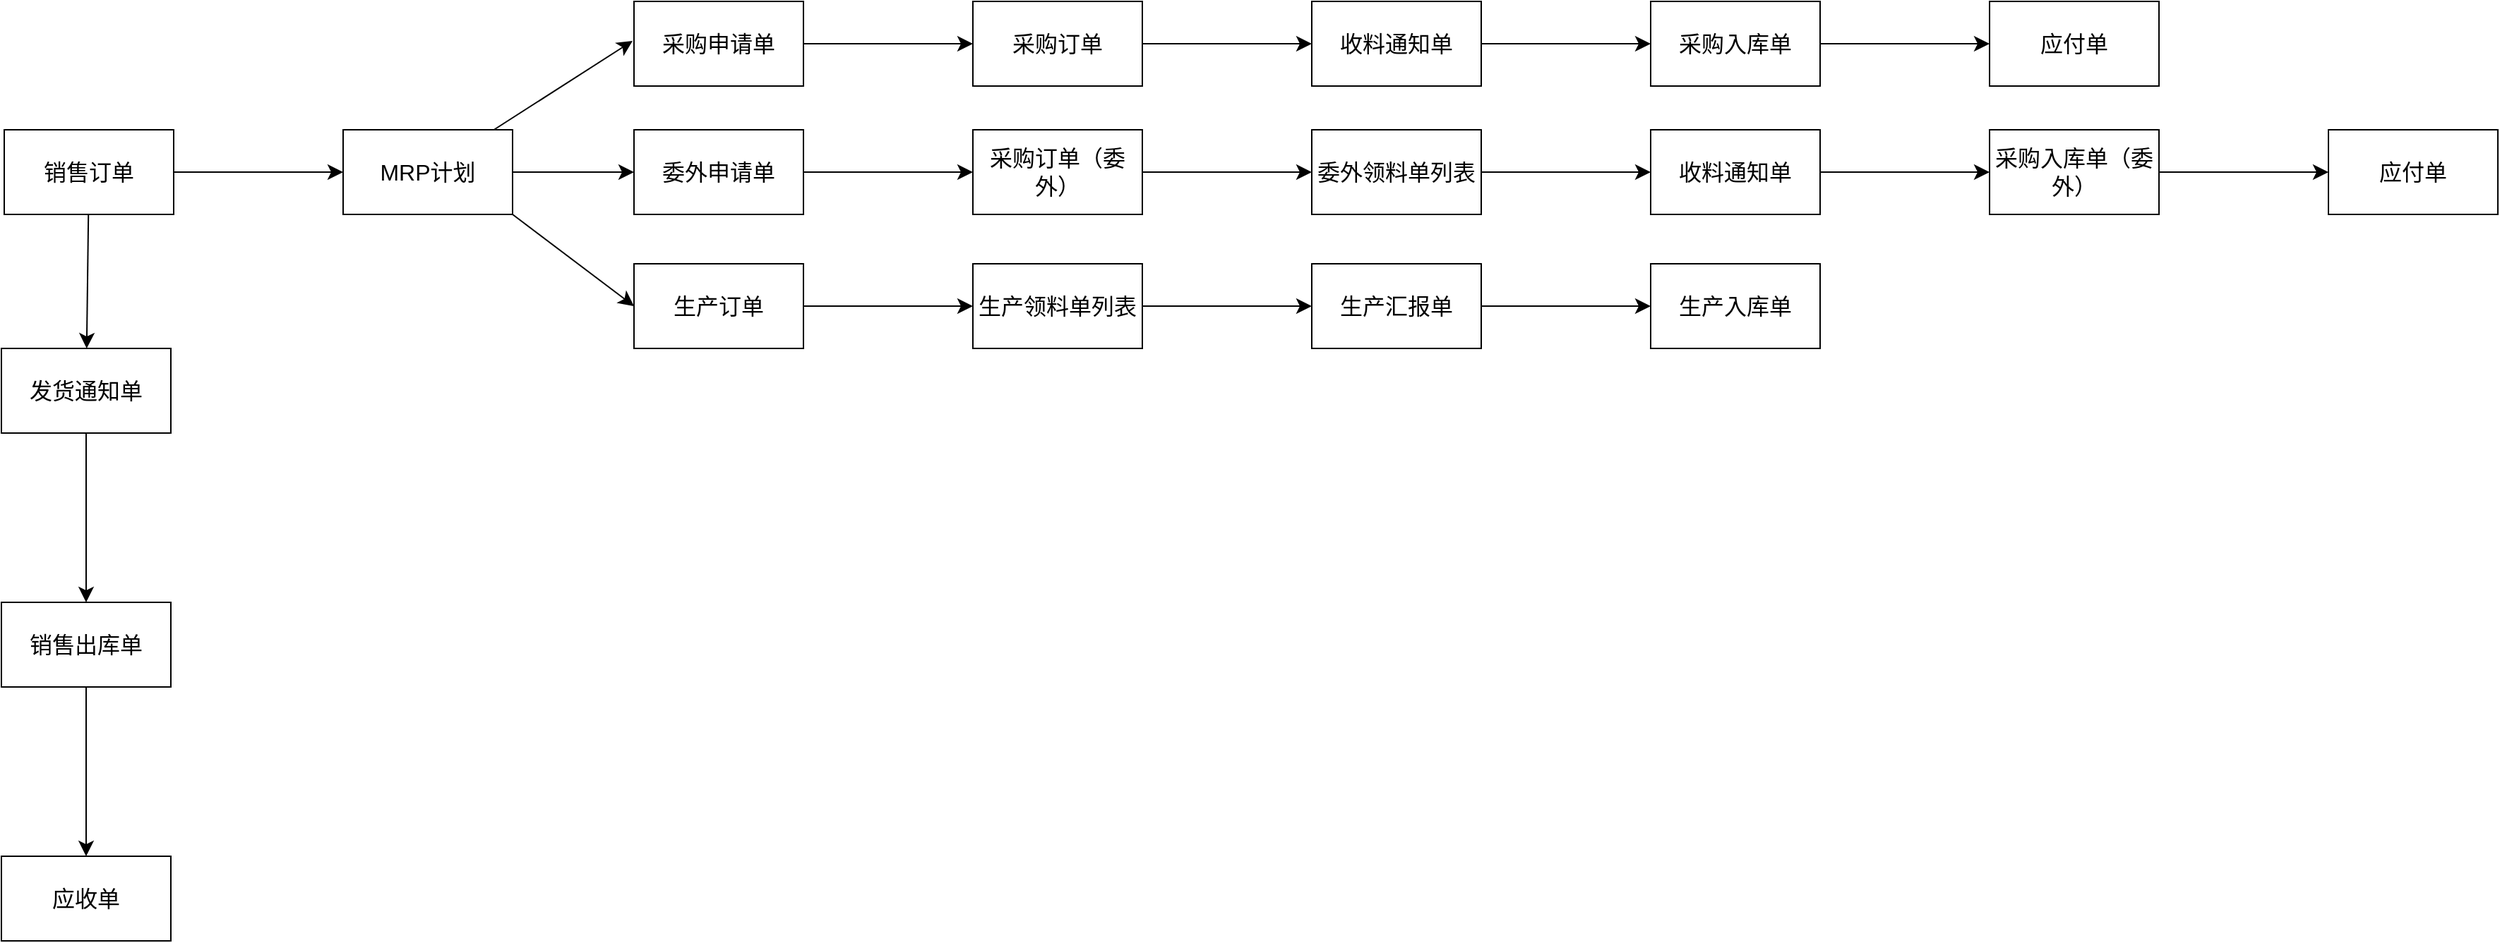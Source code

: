 <mxfile version="21.3.5" type="github">
  <diagram name="第 1 页" id="UQDCYLyBeS_srTcuu-f5">
    <mxGraphModel dx="3167" dy="1787" grid="0" gridSize="10" guides="1" tooltips="1" connect="1" arrows="1" fold="1" page="0" pageScale="1" pageWidth="1600" pageHeight="900" math="0" shadow="0">
      <root>
        <mxCell id="0" />
        <mxCell id="1" parent="0" />
        <mxCell id="8M0ksB1VM_8IIgQoNXFv-6" value="" style="edgeStyle=none;curved=1;rounded=0;orthogonalLoop=1;jettySize=auto;html=1;fontSize=12;startSize=8;endSize=8;" edge="1" parent="1" source="8M0ksB1VM_8IIgQoNXFv-2" target="8M0ksB1VM_8IIgQoNXFv-5">
          <mxGeometry relative="1" as="geometry" />
        </mxCell>
        <mxCell id="8M0ksB1VM_8IIgQoNXFv-40" value="" style="edgeStyle=none;curved=1;rounded=0;orthogonalLoop=1;jettySize=auto;html=1;fontSize=12;startSize=8;endSize=8;" edge="1" parent="1" source="8M0ksB1VM_8IIgQoNXFv-2" target="8M0ksB1VM_8IIgQoNXFv-39">
          <mxGeometry relative="1" as="geometry" />
        </mxCell>
        <mxCell id="8M0ksB1VM_8IIgQoNXFv-2" value="销售订单" style="rounded=0;whiteSpace=wrap;html=1;fontSize=16;" vertex="1" parent="1">
          <mxGeometry x="-413" y="-126" width="120" height="60" as="geometry" />
        </mxCell>
        <mxCell id="8M0ksB1VM_8IIgQoNXFv-10" value="" style="edgeStyle=none;curved=1;rounded=0;orthogonalLoop=1;jettySize=auto;html=1;fontSize=12;startSize=8;endSize=8;" edge="1" parent="1" source="8M0ksB1VM_8IIgQoNXFv-5">
          <mxGeometry relative="1" as="geometry">
            <mxPoint x="32" y="-189" as="targetPoint" />
          </mxGeometry>
        </mxCell>
        <mxCell id="8M0ksB1VM_8IIgQoNXFv-5" value="MRP计划" style="whiteSpace=wrap;html=1;fontSize=16;rounded=0;" vertex="1" parent="1">
          <mxGeometry x="-173" y="-126" width="120" height="60" as="geometry" />
        </mxCell>
        <mxCell id="8M0ksB1VM_8IIgQoNXFv-16" value="" style="edgeStyle=none;curved=1;rounded=0;orthogonalLoop=1;jettySize=auto;html=1;fontSize=12;startSize=8;endSize=8;" edge="1" parent="1" source="8M0ksB1VM_8IIgQoNXFv-9" target="8M0ksB1VM_8IIgQoNXFv-15">
          <mxGeometry relative="1" as="geometry" />
        </mxCell>
        <mxCell id="8M0ksB1VM_8IIgQoNXFv-9" value="采购申请单" style="whiteSpace=wrap;html=1;fontSize=16;rounded=0;" vertex="1" parent="1">
          <mxGeometry x="33" y="-217" width="120" height="60" as="geometry" />
        </mxCell>
        <mxCell id="8M0ksB1VM_8IIgQoNXFv-24" value="" style="edgeStyle=none;curved=1;rounded=0;orthogonalLoop=1;jettySize=auto;html=1;fontSize=12;startSize=8;endSize=8;" edge="1" parent="1" source="8M0ksB1VM_8IIgQoNXFv-11" target="8M0ksB1VM_8IIgQoNXFv-23">
          <mxGeometry relative="1" as="geometry" />
        </mxCell>
        <mxCell id="8M0ksB1VM_8IIgQoNXFv-11" value="委外申请单" style="whiteSpace=wrap;html=1;fontSize=16;rounded=0;" vertex="1" parent="1">
          <mxGeometry x="33" y="-126" width="120" height="60" as="geometry" />
        </mxCell>
        <mxCell id="8M0ksB1VM_8IIgQoNXFv-34" value="" style="edgeStyle=none;curved=1;rounded=0;orthogonalLoop=1;jettySize=auto;html=1;fontSize=12;startSize=8;endSize=8;" edge="1" parent="1" source="8M0ksB1VM_8IIgQoNXFv-12" target="8M0ksB1VM_8IIgQoNXFv-33">
          <mxGeometry relative="1" as="geometry" />
        </mxCell>
        <mxCell id="8M0ksB1VM_8IIgQoNXFv-12" value="生产订单" style="whiteSpace=wrap;html=1;fontSize=16;rounded=0;" vertex="1" parent="1">
          <mxGeometry x="33" y="-31" width="120" height="60" as="geometry" />
        </mxCell>
        <mxCell id="8M0ksB1VM_8IIgQoNXFv-13" value="" style="endArrow=classic;html=1;rounded=0;fontSize=12;startSize=8;endSize=8;curved=1;exitX=1;exitY=0.5;exitDx=0;exitDy=0;entryX=0;entryY=0.5;entryDx=0;entryDy=0;" edge="1" parent="1" source="8M0ksB1VM_8IIgQoNXFv-5" target="8M0ksB1VM_8IIgQoNXFv-11">
          <mxGeometry width="50" height="50" relative="1" as="geometry">
            <mxPoint x="153" y="202" as="sourcePoint" />
            <mxPoint x="203" y="152" as="targetPoint" />
          </mxGeometry>
        </mxCell>
        <mxCell id="8M0ksB1VM_8IIgQoNXFv-14" value="" style="endArrow=classic;html=1;rounded=0;fontSize=12;startSize=8;endSize=8;curved=1;exitX=1;exitY=1;exitDx=0;exitDy=0;entryX=0;entryY=0.5;entryDx=0;entryDy=0;" edge="1" parent="1" source="8M0ksB1VM_8IIgQoNXFv-5" target="8M0ksB1VM_8IIgQoNXFv-12">
          <mxGeometry width="50" height="50" relative="1" as="geometry">
            <mxPoint x="153" y="202" as="sourcePoint" />
            <mxPoint x="203" y="152" as="targetPoint" />
          </mxGeometry>
        </mxCell>
        <mxCell id="8M0ksB1VM_8IIgQoNXFv-18" value="" style="edgeStyle=none;curved=1;rounded=0;orthogonalLoop=1;jettySize=auto;html=1;fontSize=12;startSize=8;endSize=8;" edge="1" parent="1" source="8M0ksB1VM_8IIgQoNXFv-15" target="8M0ksB1VM_8IIgQoNXFv-17">
          <mxGeometry relative="1" as="geometry" />
        </mxCell>
        <mxCell id="8M0ksB1VM_8IIgQoNXFv-15" value="采购订单" style="whiteSpace=wrap;html=1;fontSize=16;rounded=0;" vertex="1" parent="1">
          <mxGeometry x="273" y="-217" width="120" height="60" as="geometry" />
        </mxCell>
        <mxCell id="8M0ksB1VM_8IIgQoNXFv-20" value="" style="edgeStyle=none;curved=1;rounded=0;orthogonalLoop=1;jettySize=auto;html=1;fontSize=12;startSize=8;endSize=8;" edge="1" parent="1" source="8M0ksB1VM_8IIgQoNXFv-17" target="8M0ksB1VM_8IIgQoNXFv-19">
          <mxGeometry relative="1" as="geometry" />
        </mxCell>
        <mxCell id="8M0ksB1VM_8IIgQoNXFv-17" value="收料通知单" style="whiteSpace=wrap;html=1;fontSize=16;rounded=0;" vertex="1" parent="1">
          <mxGeometry x="513" y="-217" width="120" height="60" as="geometry" />
        </mxCell>
        <mxCell id="8M0ksB1VM_8IIgQoNXFv-22" value="" style="edgeStyle=none;curved=1;rounded=0;orthogonalLoop=1;jettySize=auto;html=1;fontSize=12;startSize=8;endSize=8;" edge="1" parent="1" source="8M0ksB1VM_8IIgQoNXFv-19" target="8M0ksB1VM_8IIgQoNXFv-21">
          <mxGeometry relative="1" as="geometry" />
        </mxCell>
        <mxCell id="8M0ksB1VM_8IIgQoNXFv-19" value="采购入库单" style="whiteSpace=wrap;html=1;fontSize=16;rounded=0;" vertex="1" parent="1">
          <mxGeometry x="753" y="-217" width="120" height="60" as="geometry" />
        </mxCell>
        <mxCell id="8M0ksB1VM_8IIgQoNXFv-21" value="应付单" style="whiteSpace=wrap;html=1;fontSize=16;rounded=0;" vertex="1" parent="1">
          <mxGeometry x="993" y="-217" width="120" height="60" as="geometry" />
        </mxCell>
        <mxCell id="8M0ksB1VM_8IIgQoNXFv-26" value="" style="edgeStyle=none;curved=1;rounded=0;orthogonalLoop=1;jettySize=auto;html=1;fontSize=12;startSize=8;endSize=8;" edge="1" parent="1" source="8M0ksB1VM_8IIgQoNXFv-23" target="8M0ksB1VM_8IIgQoNXFv-25">
          <mxGeometry relative="1" as="geometry" />
        </mxCell>
        <mxCell id="8M0ksB1VM_8IIgQoNXFv-23" value="采购订单（委外）" style="whiteSpace=wrap;html=1;fontSize=16;rounded=0;" vertex="1" parent="1">
          <mxGeometry x="273" y="-126" width="120" height="60" as="geometry" />
        </mxCell>
        <mxCell id="8M0ksB1VM_8IIgQoNXFv-28" value="" style="edgeStyle=none;curved=1;rounded=0;orthogonalLoop=1;jettySize=auto;html=1;fontSize=12;startSize=8;endSize=8;" edge="1" parent="1" source="8M0ksB1VM_8IIgQoNXFv-25" target="8M0ksB1VM_8IIgQoNXFv-27">
          <mxGeometry relative="1" as="geometry" />
        </mxCell>
        <mxCell id="8M0ksB1VM_8IIgQoNXFv-25" value="委外领料单列表" style="whiteSpace=wrap;html=1;fontSize=16;rounded=0;" vertex="1" parent="1">
          <mxGeometry x="513" y="-126" width="120" height="60" as="geometry" />
        </mxCell>
        <mxCell id="8M0ksB1VM_8IIgQoNXFv-30" value="" style="edgeStyle=none;curved=1;rounded=0;orthogonalLoop=1;jettySize=auto;html=1;fontSize=12;startSize=8;endSize=8;" edge="1" parent="1" source="8M0ksB1VM_8IIgQoNXFv-27" target="8M0ksB1VM_8IIgQoNXFv-29">
          <mxGeometry relative="1" as="geometry" />
        </mxCell>
        <mxCell id="8M0ksB1VM_8IIgQoNXFv-27" value="收料通知单" style="whiteSpace=wrap;html=1;fontSize=16;rounded=0;" vertex="1" parent="1">
          <mxGeometry x="753" y="-126" width="120" height="60" as="geometry" />
        </mxCell>
        <mxCell id="8M0ksB1VM_8IIgQoNXFv-32" value="" style="edgeStyle=none;curved=1;rounded=0;orthogonalLoop=1;jettySize=auto;html=1;fontSize=12;startSize=8;endSize=8;" edge="1" parent="1" source="8M0ksB1VM_8IIgQoNXFv-29" target="8M0ksB1VM_8IIgQoNXFv-31">
          <mxGeometry relative="1" as="geometry" />
        </mxCell>
        <mxCell id="8M0ksB1VM_8IIgQoNXFv-29" value="采购入库单（委外）" style="whiteSpace=wrap;html=1;fontSize=16;rounded=0;" vertex="1" parent="1">
          <mxGeometry x="993" y="-126" width="120" height="60" as="geometry" />
        </mxCell>
        <mxCell id="8M0ksB1VM_8IIgQoNXFv-31" value="应付单" style="whiteSpace=wrap;html=1;fontSize=16;rounded=0;" vertex="1" parent="1">
          <mxGeometry x="1233" y="-126" width="120" height="60" as="geometry" />
        </mxCell>
        <mxCell id="8M0ksB1VM_8IIgQoNXFv-36" value="" style="edgeStyle=none;curved=1;rounded=0;orthogonalLoop=1;jettySize=auto;html=1;fontSize=12;startSize=8;endSize=8;" edge="1" parent="1" source="8M0ksB1VM_8IIgQoNXFv-33" target="8M0ksB1VM_8IIgQoNXFv-35">
          <mxGeometry relative="1" as="geometry" />
        </mxCell>
        <mxCell id="8M0ksB1VM_8IIgQoNXFv-33" value="生产领料单列表" style="whiteSpace=wrap;html=1;fontSize=16;rounded=0;" vertex="1" parent="1">
          <mxGeometry x="273" y="-31" width="120" height="60" as="geometry" />
        </mxCell>
        <mxCell id="8M0ksB1VM_8IIgQoNXFv-38" value="" style="edgeStyle=none;curved=1;rounded=0;orthogonalLoop=1;jettySize=auto;html=1;fontSize=12;startSize=8;endSize=8;" edge="1" parent="1" source="8M0ksB1VM_8IIgQoNXFv-35" target="8M0ksB1VM_8IIgQoNXFv-37">
          <mxGeometry relative="1" as="geometry" />
        </mxCell>
        <mxCell id="8M0ksB1VM_8IIgQoNXFv-35" value="生产汇报单" style="whiteSpace=wrap;html=1;fontSize=16;rounded=0;" vertex="1" parent="1">
          <mxGeometry x="513" y="-31" width="120" height="60" as="geometry" />
        </mxCell>
        <mxCell id="8M0ksB1VM_8IIgQoNXFv-37" value="生产入库单" style="whiteSpace=wrap;html=1;fontSize=16;rounded=0;" vertex="1" parent="1">
          <mxGeometry x="753" y="-31" width="120" height="60" as="geometry" />
        </mxCell>
        <mxCell id="8M0ksB1VM_8IIgQoNXFv-42" value="" style="edgeStyle=none;curved=1;rounded=0;orthogonalLoop=1;jettySize=auto;html=1;fontSize=12;startSize=8;endSize=8;" edge="1" parent="1" source="8M0ksB1VM_8IIgQoNXFv-39" target="8M0ksB1VM_8IIgQoNXFv-41">
          <mxGeometry relative="1" as="geometry" />
        </mxCell>
        <mxCell id="8M0ksB1VM_8IIgQoNXFv-39" value="发货通知单" style="rounded=0;whiteSpace=wrap;html=1;fontSize=16;" vertex="1" parent="1">
          <mxGeometry x="-415" y="29" width="120" height="60" as="geometry" />
        </mxCell>
        <mxCell id="8M0ksB1VM_8IIgQoNXFv-44" value="" style="edgeStyle=none;curved=1;rounded=0;orthogonalLoop=1;jettySize=auto;html=1;fontSize=12;startSize=8;endSize=8;" edge="1" parent="1" source="8M0ksB1VM_8IIgQoNXFv-41" target="8M0ksB1VM_8IIgQoNXFv-43">
          <mxGeometry relative="1" as="geometry" />
        </mxCell>
        <mxCell id="8M0ksB1VM_8IIgQoNXFv-41" value="销售出库单" style="whiteSpace=wrap;html=1;fontSize=16;rounded=0;" vertex="1" parent="1">
          <mxGeometry x="-415" y="209" width="120" height="60" as="geometry" />
        </mxCell>
        <mxCell id="8M0ksB1VM_8IIgQoNXFv-43" value="应收单" style="whiteSpace=wrap;html=1;fontSize=16;rounded=0;" vertex="1" parent="1">
          <mxGeometry x="-415" y="389" width="120" height="60" as="geometry" />
        </mxCell>
      </root>
    </mxGraphModel>
  </diagram>
</mxfile>
